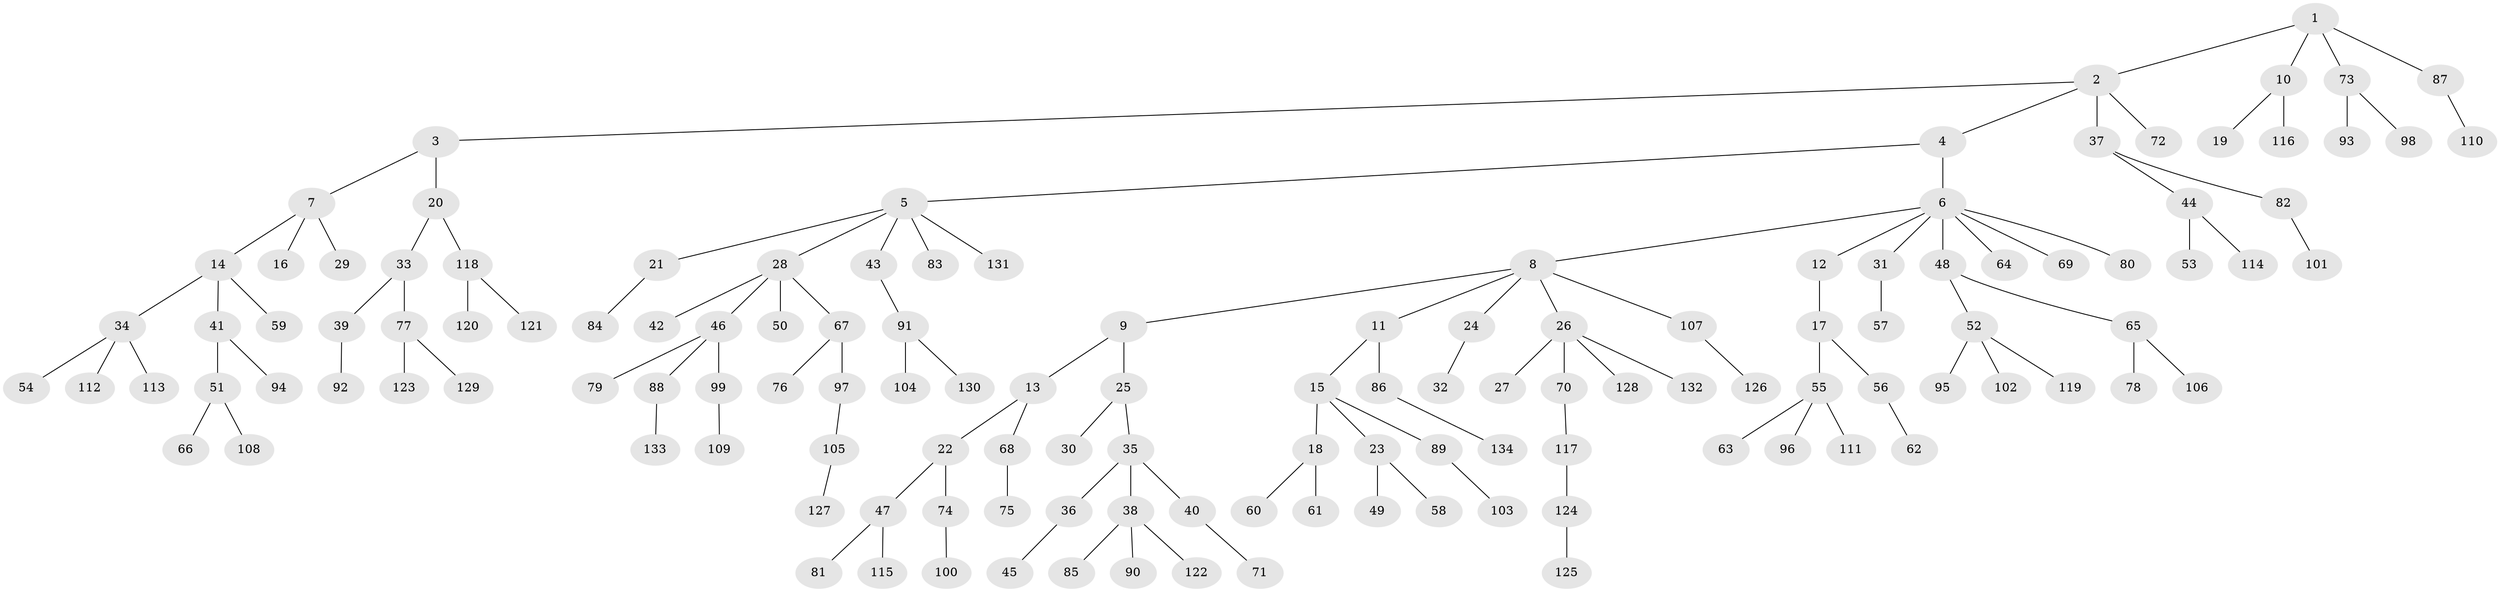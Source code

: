// Generated by graph-tools (version 1.1) at 2025/26/03/09/25 03:26:32]
// undirected, 134 vertices, 133 edges
graph export_dot {
graph [start="1"]
  node [color=gray90,style=filled];
  1;
  2;
  3;
  4;
  5;
  6;
  7;
  8;
  9;
  10;
  11;
  12;
  13;
  14;
  15;
  16;
  17;
  18;
  19;
  20;
  21;
  22;
  23;
  24;
  25;
  26;
  27;
  28;
  29;
  30;
  31;
  32;
  33;
  34;
  35;
  36;
  37;
  38;
  39;
  40;
  41;
  42;
  43;
  44;
  45;
  46;
  47;
  48;
  49;
  50;
  51;
  52;
  53;
  54;
  55;
  56;
  57;
  58;
  59;
  60;
  61;
  62;
  63;
  64;
  65;
  66;
  67;
  68;
  69;
  70;
  71;
  72;
  73;
  74;
  75;
  76;
  77;
  78;
  79;
  80;
  81;
  82;
  83;
  84;
  85;
  86;
  87;
  88;
  89;
  90;
  91;
  92;
  93;
  94;
  95;
  96;
  97;
  98;
  99;
  100;
  101;
  102;
  103;
  104;
  105;
  106;
  107;
  108;
  109;
  110;
  111;
  112;
  113;
  114;
  115;
  116;
  117;
  118;
  119;
  120;
  121;
  122;
  123;
  124;
  125;
  126;
  127;
  128;
  129;
  130;
  131;
  132;
  133;
  134;
  1 -- 2;
  1 -- 10;
  1 -- 73;
  1 -- 87;
  2 -- 3;
  2 -- 4;
  2 -- 37;
  2 -- 72;
  3 -- 7;
  3 -- 20;
  4 -- 5;
  4 -- 6;
  5 -- 21;
  5 -- 28;
  5 -- 43;
  5 -- 83;
  5 -- 131;
  6 -- 8;
  6 -- 12;
  6 -- 31;
  6 -- 48;
  6 -- 64;
  6 -- 69;
  6 -- 80;
  7 -- 14;
  7 -- 16;
  7 -- 29;
  8 -- 9;
  8 -- 11;
  8 -- 24;
  8 -- 26;
  8 -- 107;
  9 -- 13;
  9 -- 25;
  10 -- 19;
  10 -- 116;
  11 -- 15;
  11 -- 86;
  12 -- 17;
  13 -- 22;
  13 -- 68;
  14 -- 34;
  14 -- 41;
  14 -- 59;
  15 -- 18;
  15 -- 23;
  15 -- 89;
  17 -- 55;
  17 -- 56;
  18 -- 60;
  18 -- 61;
  20 -- 33;
  20 -- 118;
  21 -- 84;
  22 -- 47;
  22 -- 74;
  23 -- 49;
  23 -- 58;
  24 -- 32;
  25 -- 30;
  25 -- 35;
  26 -- 27;
  26 -- 70;
  26 -- 128;
  26 -- 132;
  28 -- 42;
  28 -- 46;
  28 -- 50;
  28 -- 67;
  31 -- 57;
  33 -- 39;
  33 -- 77;
  34 -- 54;
  34 -- 112;
  34 -- 113;
  35 -- 36;
  35 -- 38;
  35 -- 40;
  36 -- 45;
  37 -- 44;
  37 -- 82;
  38 -- 85;
  38 -- 90;
  38 -- 122;
  39 -- 92;
  40 -- 71;
  41 -- 51;
  41 -- 94;
  43 -- 91;
  44 -- 53;
  44 -- 114;
  46 -- 79;
  46 -- 88;
  46 -- 99;
  47 -- 81;
  47 -- 115;
  48 -- 52;
  48 -- 65;
  51 -- 66;
  51 -- 108;
  52 -- 95;
  52 -- 102;
  52 -- 119;
  55 -- 63;
  55 -- 96;
  55 -- 111;
  56 -- 62;
  65 -- 78;
  65 -- 106;
  67 -- 76;
  67 -- 97;
  68 -- 75;
  70 -- 117;
  73 -- 93;
  73 -- 98;
  74 -- 100;
  77 -- 123;
  77 -- 129;
  82 -- 101;
  86 -- 134;
  87 -- 110;
  88 -- 133;
  89 -- 103;
  91 -- 104;
  91 -- 130;
  97 -- 105;
  99 -- 109;
  105 -- 127;
  107 -- 126;
  117 -- 124;
  118 -- 120;
  118 -- 121;
  124 -- 125;
}
